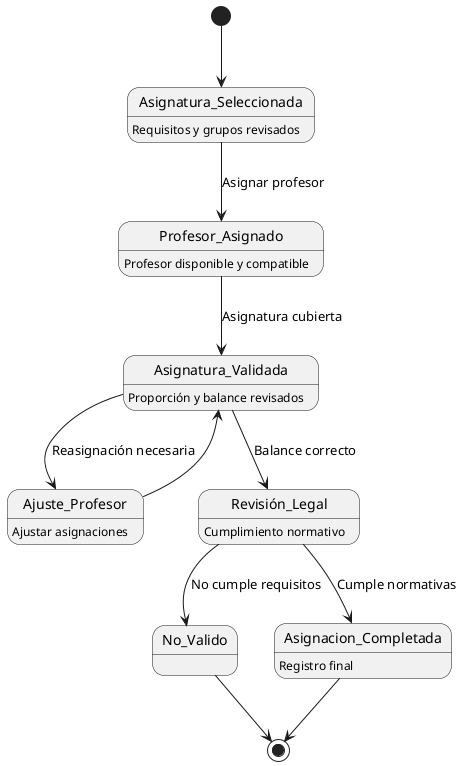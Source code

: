 @startuml diagramaDeEstados2
[*] --> Asignatura_Seleccionada

state Asignatura_Seleccionada {
    Asignatura_Seleccionada : Requisitos y grupos revisados
}

Asignatura_Seleccionada --> Profesor_Asignado : Asignar profesor

state Profesor_Asignado {
    Profesor_Asignado : Profesor disponible y compatible
}

Profesor_Asignado --> Asignatura_Validada : Asignatura cubierta

state Asignatura_Validada {
    Asignatura_Validada : Proporción y balance revisados
}

Asignatura_Validada --> Ajuste_Profesor : Reasignación necesaria
Asignatura_Validada --> Revisión_Legal : Balance correcto

state Ajuste_Profesor {
    Ajuste_Profesor : Ajustar asignaciones
}

Ajuste_Profesor --> Asignatura_Validada

state Revisión_Legal {
    Revisión_Legal : Cumplimiento normativo
}

Revisión_Legal --> No_Valido : No cumple requisitos
Revisión_Legal --> Asignacion_Completada : Cumple normativas

state Asignacion_Completada {
    Asignacion_Completada : Registro final
}

Asignacion_Completada --> [*]
No_Valido --> [*]
@enduml
